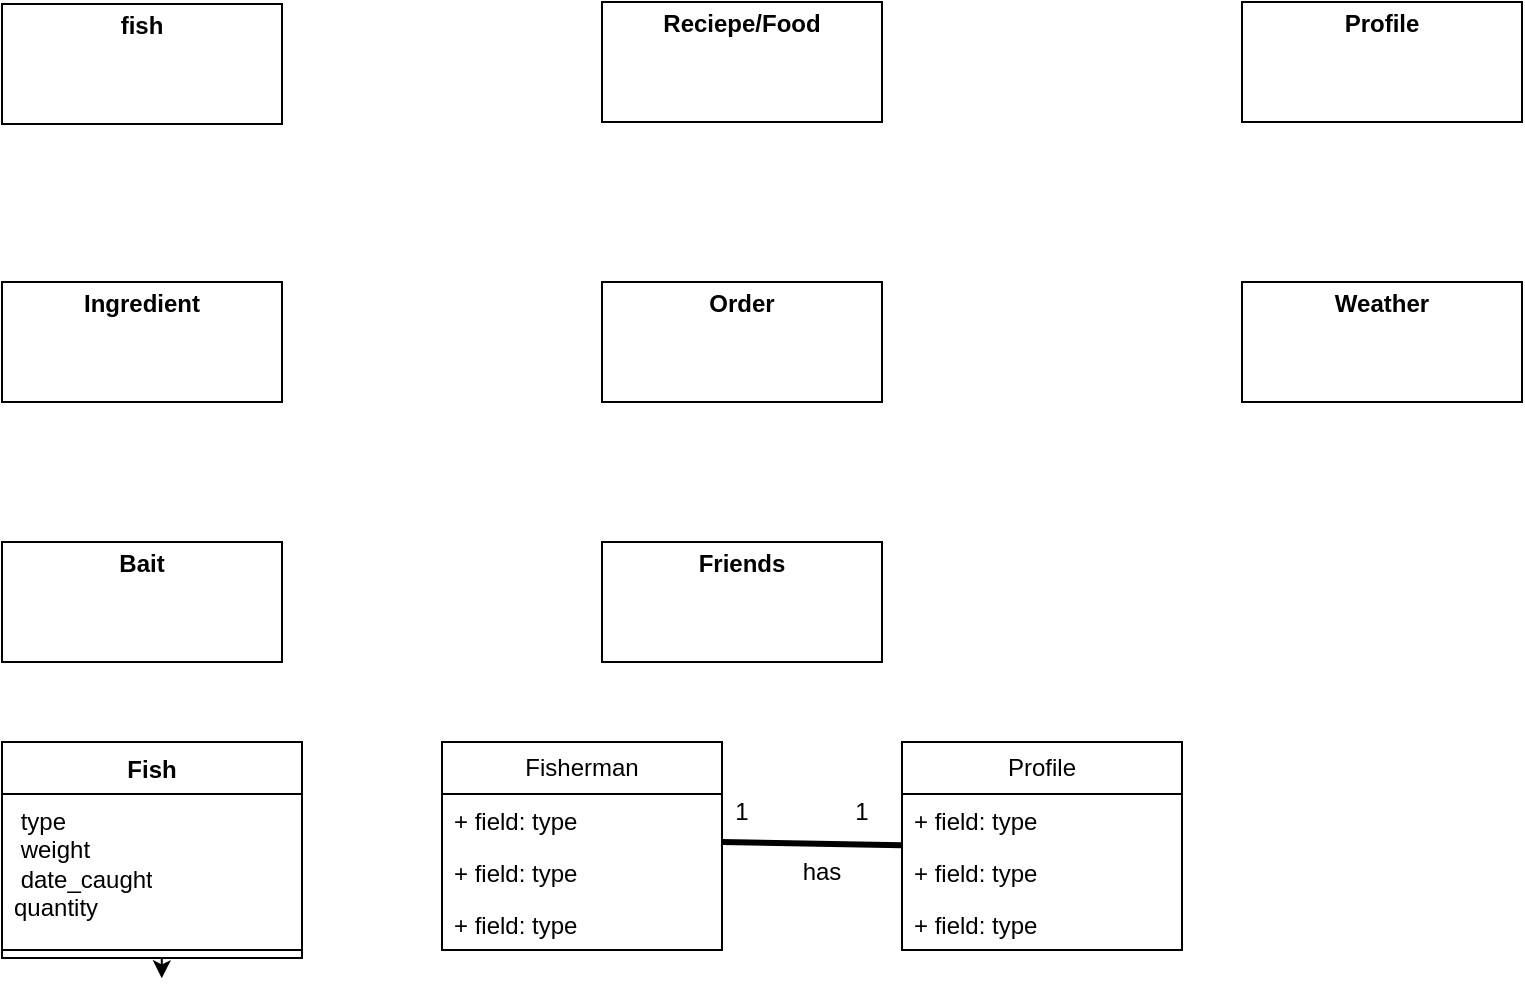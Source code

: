 <mxfile version="26.2.2">
  <diagram name="Page-1" id="0783ab3e-0a74-02c8-0abd-f7b4e66b4bec">
    <mxGraphModel dx="674" dy="367" grid="1" gridSize="10" guides="1" tooltips="1" connect="1" arrows="1" fold="1" page="1" pageScale="1" pageWidth="850" pageHeight="1100" background="none" math="0" shadow="0">
      <root>
        <mxCell id="0" />
        <mxCell id="1" parent="0" />
        <mxCell id="9kzETTMTDvsTJWJQEYAj-1" value="&lt;p style=&quot;margin:0px;margin-top:4px;text-align:center;&quot;&gt;&lt;b&gt;fish&lt;/b&gt;&lt;/p&gt;" style="verticalAlign=top;align=left;overflow=fill;html=1;whiteSpace=wrap;" vertex="1" parent="1">
          <mxGeometry x="130" y="91" width="140" height="60" as="geometry" />
        </mxCell>
        <mxCell id="9kzETTMTDvsTJWJQEYAj-2" value="&lt;p style=&quot;margin:0px;margin-top:4px;text-align:center;&quot;&gt;&lt;b&gt;Ingredient&lt;/b&gt;&lt;/p&gt;" style="verticalAlign=top;align=left;overflow=fill;html=1;whiteSpace=wrap;" vertex="1" parent="1">
          <mxGeometry x="130" y="230" width="140" height="60" as="geometry" />
        </mxCell>
        <mxCell id="9kzETTMTDvsTJWJQEYAj-3" value="&lt;p style=&quot;margin:0px;margin-top:4px;text-align:center;&quot;&gt;&lt;b&gt;Bait&lt;/b&gt;&lt;/p&gt;" style="verticalAlign=top;align=left;overflow=fill;html=1;whiteSpace=wrap;" vertex="1" parent="1">
          <mxGeometry x="130" y="360" width="140" height="60" as="geometry" />
        </mxCell>
        <mxCell id="9kzETTMTDvsTJWJQEYAj-4" value="&lt;p style=&quot;margin:0px;margin-top:4px;text-align:center;&quot;&gt;&lt;b&gt;Order&lt;/b&gt;&lt;/p&gt;" style="verticalAlign=top;align=left;overflow=fill;html=1;whiteSpace=wrap;" vertex="1" parent="1">
          <mxGeometry x="430" y="230" width="140" height="60" as="geometry" />
        </mxCell>
        <mxCell id="9kzETTMTDvsTJWJQEYAj-5" value="&lt;p style=&quot;margin:0px;margin-top:4px;text-align:center;&quot;&gt;&lt;b&gt;Friends&lt;/b&gt;&lt;/p&gt;" style="verticalAlign=top;align=left;overflow=fill;html=1;whiteSpace=wrap;" vertex="1" parent="1">
          <mxGeometry x="430" y="360" width="140" height="60" as="geometry" />
        </mxCell>
        <mxCell id="9kzETTMTDvsTJWJQEYAj-6" value="&lt;p style=&quot;margin:0px;margin-top:4px;text-align:center;&quot;&gt;&lt;b&gt;Reciepe/Food&lt;/b&gt;&lt;/p&gt;" style="verticalAlign=top;align=left;overflow=fill;html=1;whiteSpace=wrap;" vertex="1" parent="1">
          <mxGeometry x="430" y="90" width="140" height="60" as="geometry" />
        </mxCell>
        <mxCell id="9kzETTMTDvsTJWJQEYAj-7" value="&lt;p style=&quot;margin:0px;margin-top:4px;text-align:center;&quot;&gt;&lt;b&gt;Profile&lt;/b&gt;&lt;/p&gt;" style="verticalAlign=top;align=left;overflow=fill;html=1;whiteSpace=wrap;" vertex="1" parent="1">
          <mxGeometry x="750" y="90" width="140" height="60" as="geometry" />
        </mxCell>
        <mxCell id="9kzETTMTDvsTJWJQEYAj-8" value="&lt;p style=&quot;margin:0px;margin-top:4px;text-align:center;&quot;&gt;&lt;b&gt;Weather&lt;/b&gt;&lt;/p&gt;" style="verticalAlign=top;align=left;overflow=fill;html=1;whiteSpace=wrap;" vertex="1" parent="1">
          <mxGeometry x="750" y="230" width="140" height="60" as="geometry" />
        </mxCell>
        <mxCell id="9kzETTMTDvsTJWJQEYAj-14" style="edgeStyle=orthogonalEdgeStyle;rounded=0;orthogonalLoop=1;jettySize=auto;html=1;exitX=0.5;exitY=1;exitDx=0;exitDy=0;" edge="1" parent="1" source="9kzETTMTDvsTJWJQEYAj-9">
          <mxGeometry relative="1" as="geometry">
            <mxPoint x="209.871" y="578.161" as="targetPoint" />
          </mxGeometry>
        </mxCell>
        <mxCell id="9kzETTMTDvsTJWJQEYAj-9" value="Fish" style="swimlane;fontStyle=1;align=center;verticalAlign=top;childLayout=stackLayout;horizontal=1;startSize=26;horizontalStack=0;resizeParent=1;resizeParentMax=0;resizeLast=0;collapsible=1;marginBottom=0;whiteSpace=wrap;html=1;" vertex="1" parent="1">
          <mxGeometry x="130" y="460" width="150" height="108" as="geometry" />
        </mxCell>
        <mxCell id="9kzETTMTDvsTJWJQEYAj-10" value="&lt;div&gt;&amp;nbsp;type&lt;/div&gt;&lt;div&gt;&amp;nbsp;weight&lt;/div&gt;&lt;div&gt;&amp;nbsp;date_caught&lt;/div&gt;&lt;div&gt;quantity&lt;/div&gt;" style="text;strokeColor=none;fillColor=none;align=left;verticalAlign=top;spacingLeft=4;spacingRight=4;overflow=hidden;rotatable=0;points=[[0,0.5],[1,0.5]];portConstraint=eastwest;whiteSpace=wrap;html=1;" vertex="1" parent="9kzETTMTDvsTJWJQEYAj-9">
          <mxGeometry y="26" width="150" height="74" as="geometry" />
        </mxCell>
        <mxCell id="9kzETTMTDvsTJWJQEYAj-11" value="" style="line;strokeWidth=1;fillColor=none;align=left;verticalAlign=middle;spacingTop=-1;spacingLeft=3;spacingRight=3;rotatable=0;labelPosition=right;points=[];portConstraint=eastwest;strokeColor=inherit;" vertex="1" parent="9kzETTMTDvsTJWJQEYAj-9">
          <mxGeometry y="100" width="150" height="8" as="geometry" />
        </mxCell>
        <mxCell id="9kzETTMTDvsTJWJQEYAj-15" value="Fisherman" style="swimlane;fontStyle=0;childLayout=stackLayout;horizontal=1;startSize=26;fillColor=none;horizontalStack=0;resizeParent=1;resizeParentMax=0;resizeLast=0;collapsible=1;marginBottom=0;whiteSpace=wrap;html=1;" vertex="1" parent="1">
          <mxGeometry x="350" y="460" width="140" height="104" as="geometry" />
        </mxCell>
        <mxCell id="9kzETTMTDvsTJWJQEYAj-16" value="+ field: type" style="text;strokeColor=none;fillColor=none;align=left;verticalAlign=top;spacingLeft=4;spacingRight=4;overflow=hidden;rotatable=0;points=[[0,0.5],[1,0.5]];portConstraint=eastwest;whiteSpace=wrap;html=1;" vertex="1" parent="9kzETTMTDvsTJWJQEYAj-15">
          <mxGeometry y="26" width="140" height="26" as="geometry" />
        </mxCell>
        <mxCell id="9kzETTMTDvsTJWJQEYAj-17" value="+ field: type" style="text;strokeColor=none;fillColor=none;align=left;verticalAlign=top;spacingLeft=4;spacingRight=4;overflow=hidden;rotatable=0;points=[[0,0.5],[1,0.5]];portConstraint=eastwest;whiteSpace=wrap;html=1;" vertex="1" parent="9kzETTMTDvsTJWJQEYAj-15">
          <mxGeometry y="52" width="140" height="26" as="geometry" />
        </mxCell>
        <mxCell id="9kzETTMTDvsTJWJQEYAj-18" value="+ field: type" style="text;strokeColor=none;fillColor=none;align=left;verticalAlign=top;spacingLeft=4;spacingRight=4;overflow=hidden;rotatable=0;points=[[0,0.5],[1,0.5]];portConstraint=eastwest;whiteSpace=wrap;html=1;" vertex="1" parent="9kzETTMTDvsTJWJQEYAj-15">
          <mxGeometry y="78" width="140" height="26" as="geometry" />
        </mxCell>
        <mxCell id="9kzETTMTDvsTJWJQEYAj-19" value="Profile" style="swimlane;fontStyle=0;childLayout=stackLayout;horizontal=1;startSize=26;fillColor=none;horizontalStack=0;resizeParent=1;resizeParentMax=0;resizeLast=0;collapsible=1;marginBottom=0;whiteSpace=wrap;html=1;" vertex="1" parent="1">
          <mxGeometry x="580" y="460" width="140" height="104" as="geometry" />
        </mxCell>
        <mxCell id="9kzETTMTDvsTJWJQEYAj-20" value="+ field: type" style="text;strokeColor=none;fillColor=none;align=left;verticalAlign=top;spacingLeft=4;spacingRight=4;overflow=hidden;rotatable=0;points=[[0,0.5],[1,0.5]];portConstraint=eastwest;whiteSpace=wrap;html=1;" vertex="1" parent="9kzETTMTDvsTJWJQEYAj-19">
          <mxGeometry y="26" width="140" height="26" as="geometry" />
        </mxCell>
        <mxCell id="9kzETTMTDvsTJWJQEYAj-21" value="+ field: type" style="text;strokeColor=none;fillColor=none;align=left;verticalAlign=top;spacingLeft=4;spacingRight=4;overflow=hidden;rotatable=0;points=[[0,0.5],[1,0.5]];portConstraint=eastwest;whiteSpace=wrap;html=1;" vertex="1" parent="9kzETTMTDvsTJWJQEYAj-19">
          <mxGeometry y="52" width="140" height="26" as="geometry" />
        </mxCell>
        <mxCell id="9kzETTMTDvsTJWJQEYAj-22" value="+ field: type" style="text;strokeColor=none;fillColor=none;align=left;verticalAlign=top;spacingLeft=4;spacingRight=4;overflow=hidden;rotatable=0;points=[[0,0.5],[1,0.5]];portConstraint=eastwest;whiteSpace=wrap;html=1;" vertex="1" parent="9kzETTMTDvsTJWJQEYAj-19">
          <mxGeometry y="78" width="140" height="26" as="geometry" />
        </mxCell>
        <mxCell id="9kzETTMTDvsTJWJQEYAj-25" value="" style="endArrow=none;startArrow=none;endFill=0;startFill=0;endSize=8;html=1;verticalAlign=bottom;labelBackgroundColor=none;strokeWidth=3;rounded=0;" edge="1" parent="1">
          <mxGeometry width="160" relative="1" as="geometry">
            <mxPoint x="490" y="510" as="sourcePoint" />
            <mxPoint x="580" y="511.68" as="targetPoint" />
          </mxGeometry>
        </mxCell>
        <mxCell id="9kzETTMTDvsTJWJQEYAj-26" value="1" style="text;html=1;align=center;verticalAlign=middle;whiteSpace=wrap;rounded=0;" vertex="1" parent="1">
          <mxGeometry x="530" y="480" width="60" height="30" as="geometry" />
        </mxCell>
        <mxCell id="9kzETTMTDvsTJWJQEYAj-27" value="1" style="text;html=1;align=center;verticalAlign=middle;whiteSpace=wrap;rounded=0;" vertex="1" parent="1">
          <mxGeometry x="470" y="480" width="60" height="30" as="geometry" />
        </mxCell>
        <mxCell id="9kzETTMTDvsTJWJQEYAj-28" value="has" style="text;html=1;align=center;verticalAlign=middle;whiteSpace=wrap;rounded=0;" vertex="1" parent="1">
          <mxGeometry x="510" y="510" width="60" height="30" as="geometry" />
        </mxCell>
      </root>
    </mxGraphModel>
  </diagram>
</mxfile>
